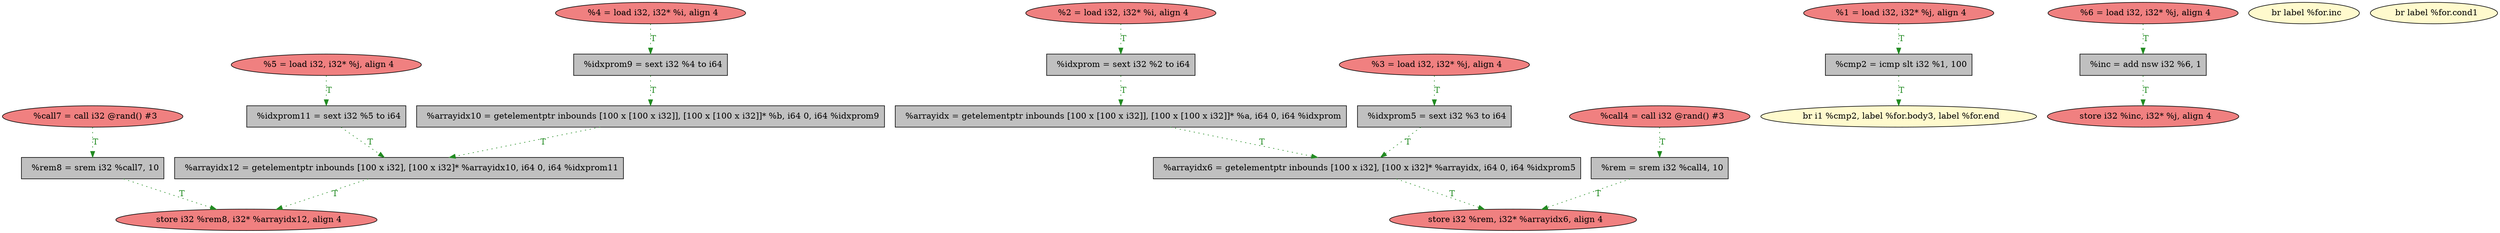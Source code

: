 
digraph G {


node504 [fillcolor=grey,label="  %idxprom9 = sext i32 %4 to i64",shape=rectangle,style=filled ]
node502 [fillcolor=lightcoral,label="  %call7 = call i32 @rand() #3",shape=ellipse,style=filled ]
node501 [fillcolor=lightcoral,label="  %2 = load i32, i32* %i, align 4",shape=ellipse,style=filled ]
node505 [fillcolor=grey,label="  %rem8 = srem i32 %call7, 10",shape=rectangle,style=filled ]
node500 [fillcolor=lightcoral,label="  store i32 %rem, i32* %arrayidx6, align 4",shape=ellipse,style=filled ]
node499 [fillcolor=grey,label="  %arrayidx6 = getelementptr inbounds [100 x i32], [100 x i32]* %arrayidx, i64 0, i64 %idxprom5",shape=rectangle,style=filled ]
node497 [fillcolor=grey,label="  %cmp2 = icmp slt i32 %1, 100",shape=rectangle,style=filled ]
node484 [fillcolor=lightcoral,label="  store i32 %rem8, i32* %arrayidx12, align 4",shape=ellipse,style=filled ]
node482 [fillcolor=grey,label="  %inc = add nsw i32 %6, 1",shape=rectangle,style=filled ]
node503 [fillcolor=grey,label="  %arrayidx12 = getelementptr inbounds [100 x i32], [100 x i32]* %arrayidx10, i64 0, i64 %idxprom11",shape=rectangle,style=filled ]
node498 [fillcolor=grey,label="  %idxprom = sext i32 %2 to i64",shape=rectangle,style=filled ]
node483 [fillcolor=lemonchiffon,label="  br label %for.inc",shape=ellipse,style=filled ]
node495 [fillcolor=lightcoral,label="  %3 = load i32, i32* %j, align 4",shape=ellipse,style=filled ]
node481 [fillcolor=lightcoral,label="  store i32 %inc, i32* %j, align 4",shape=ellipse,style=filled ]
node489 [fillcolor=grey,label="  %idxprom5 = sext i32 %3 to i64",shape=rectangle,style=filled ]
node486 [fillcolor=grey,label="  %idxprom11 = sext i32 %5 to i64",shape=rectangle,style=filled ]
node485 [fillcolor=lightcoral,label="  %6 = load i32, i32* %j, align 4",shape=ellipse,style=filled ]
node488 [fillcolor=grey,label="  %arrayidx10 = getelementptr inbounds [100 x [100 x i32]], [100 x [100 x i32]]* %b, i64 0, i64 %idxprom9",shape=rectangle,style=filled ]
node496 [fillcolor=lightcoral,label="  %4 = load i32, i32* %i, align 4",shape=ellipse,style=filled ]
node487 [fillcolor=lightcoral,label="  %5 = load i32, i32* %j, align 4",shape=ellipse,style=filled ]
node492 [fillcolor=lightcoral,label="  %call4 = call i32 @rand() #3",shape=ellipse,style=filled ]
node490 [fillcolor=grey,label="  %arrayidx = getelementptr inbounds [100 x [100 x i32]], [100 x [100 x i32]]* %a, i64 0, i64 %idxprom",shape=rectangle,style=filled ]
node491 [fillcolor=grey,label="  %rem = srem i32 %call4, 10",shape=rectangle,style=filled ]
node493 [fillcolor=lemonchiffon,label="  br i1 %cmp2, label %for.body3, label %for.end",shape=ellipse,style=filled ]
node480 [fillcolor=lemonchiffon,label="  br label %for.cond1",shape=ellipse,style=filled ]
node494 [fillcolor=lightcoral,label="  %1 = load i32, i32* %j, align 4",shape=ellipse,style=filled ]

node499->node500 [style=dotted,color=forestgreen,label="T",fontcolor=forestgreen ]
node502->node505 [style=dotted,color=forestgreen,label="T",fontcolor=forestgreen ]
node498->node490 [style=dotted,color=forestgreen,label="T",fontcolor=forestgreen ]
node494->node497 [style=dotted,color=forestgreen,label="T",fontcolor=forestgreen ]
node489->node499 [style=dotted,color=forestgreen,label="T",fontcolor=forestgreen ]
node503->node484 [style=dotted,color=forestgreen,label="T",fontcolor=forestgreen ]
node488->node503 [style=dotted,color=forestgreen,label="T",fontcolor=forestgreen ]
node505->node484 [style=dotted,color=forestgreen,label="T",fontcolor=forestgreen ]
node486->node503 [style=dotted,color=forestgreen,label="T",fontcolor=forestgreen ]
node485->node482 [style=dotted,color=forestgreen,label="T",fontcolor=forestgreen ]
node487->node486 [style=dotted,color=forestgreen,label="T",fontcolor=forestgreen ]
node482->node481 [style=dotted,color=forestgreen,label="T",fontcolor=forestgreen ]
node490->node499 [style=dotted,color=forestgreen,label="T",fontcolor=forestgreen ]
node504->node488 [style=dotted,color=forestgreen,label="T",fontcolor=forestgreen ]
node491->node500 [style=dotted,color=forestgreen,label="T",fontcolor=forestgreen ]
node497->node493 [style=dotted,color=forestgreen,label="T",fontcolor=forestgreen ]
node496->node504 [style=dotted,color=forestgreen,label="T",fontcolor=forestgreen ]
node501->node498 [style=dotted,color=forestgreen,label="T",fontcolor=forestgreen ]
node492->node491 [style=dotted,color=forestgreen,label="T",fontcolor=forestgreen ]
node495->node489 [style=dotted,color=forestgreen,label="T",fontcolor=forestgreen ]


}
